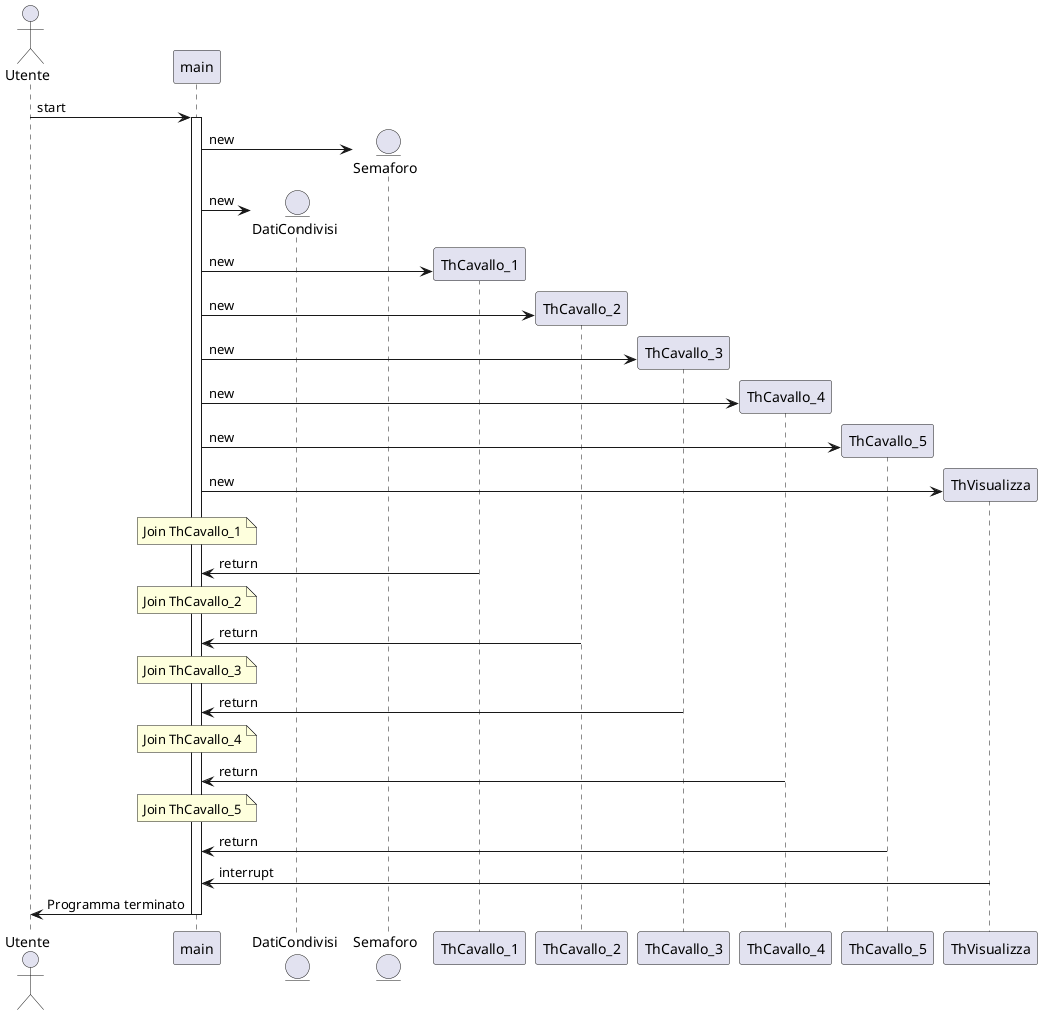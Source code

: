@startuml
actor Utente
participant main
entity DatiCondivisi
entity Semaforo

Utente -> main ++ : start
main -> Semaforo ** : new
main -> DatiCondivisi ** : new

main -> ThCavallo_1 ** : new
main -> ThCavallo_2 ** : new
main -> ThCavallo_3 ** : new
main -> ThCavallo_4 ** : new
main -> ThCavallo_5 ** : new
main -> ThVisualizza ** : new

Note over main : Join ThCavallo_1
ThCavallo_1 -> main -- : return
Note over main : Join ThCavallo_2
ThCavallo_2 -> main -- : return
Note over main : Join ThCavallo_3
ThCavallo_3 -> main -- : return
Note over main : Join ThCavallo_4
ThCavallo_4 -> main -- : return
Note over main : Join ThCavallo_5
ThCavallo_5 -> main -- : return
ThVisualizza -> main -- : interrupt

main -> Utente -- : Programma terminato
@enduml